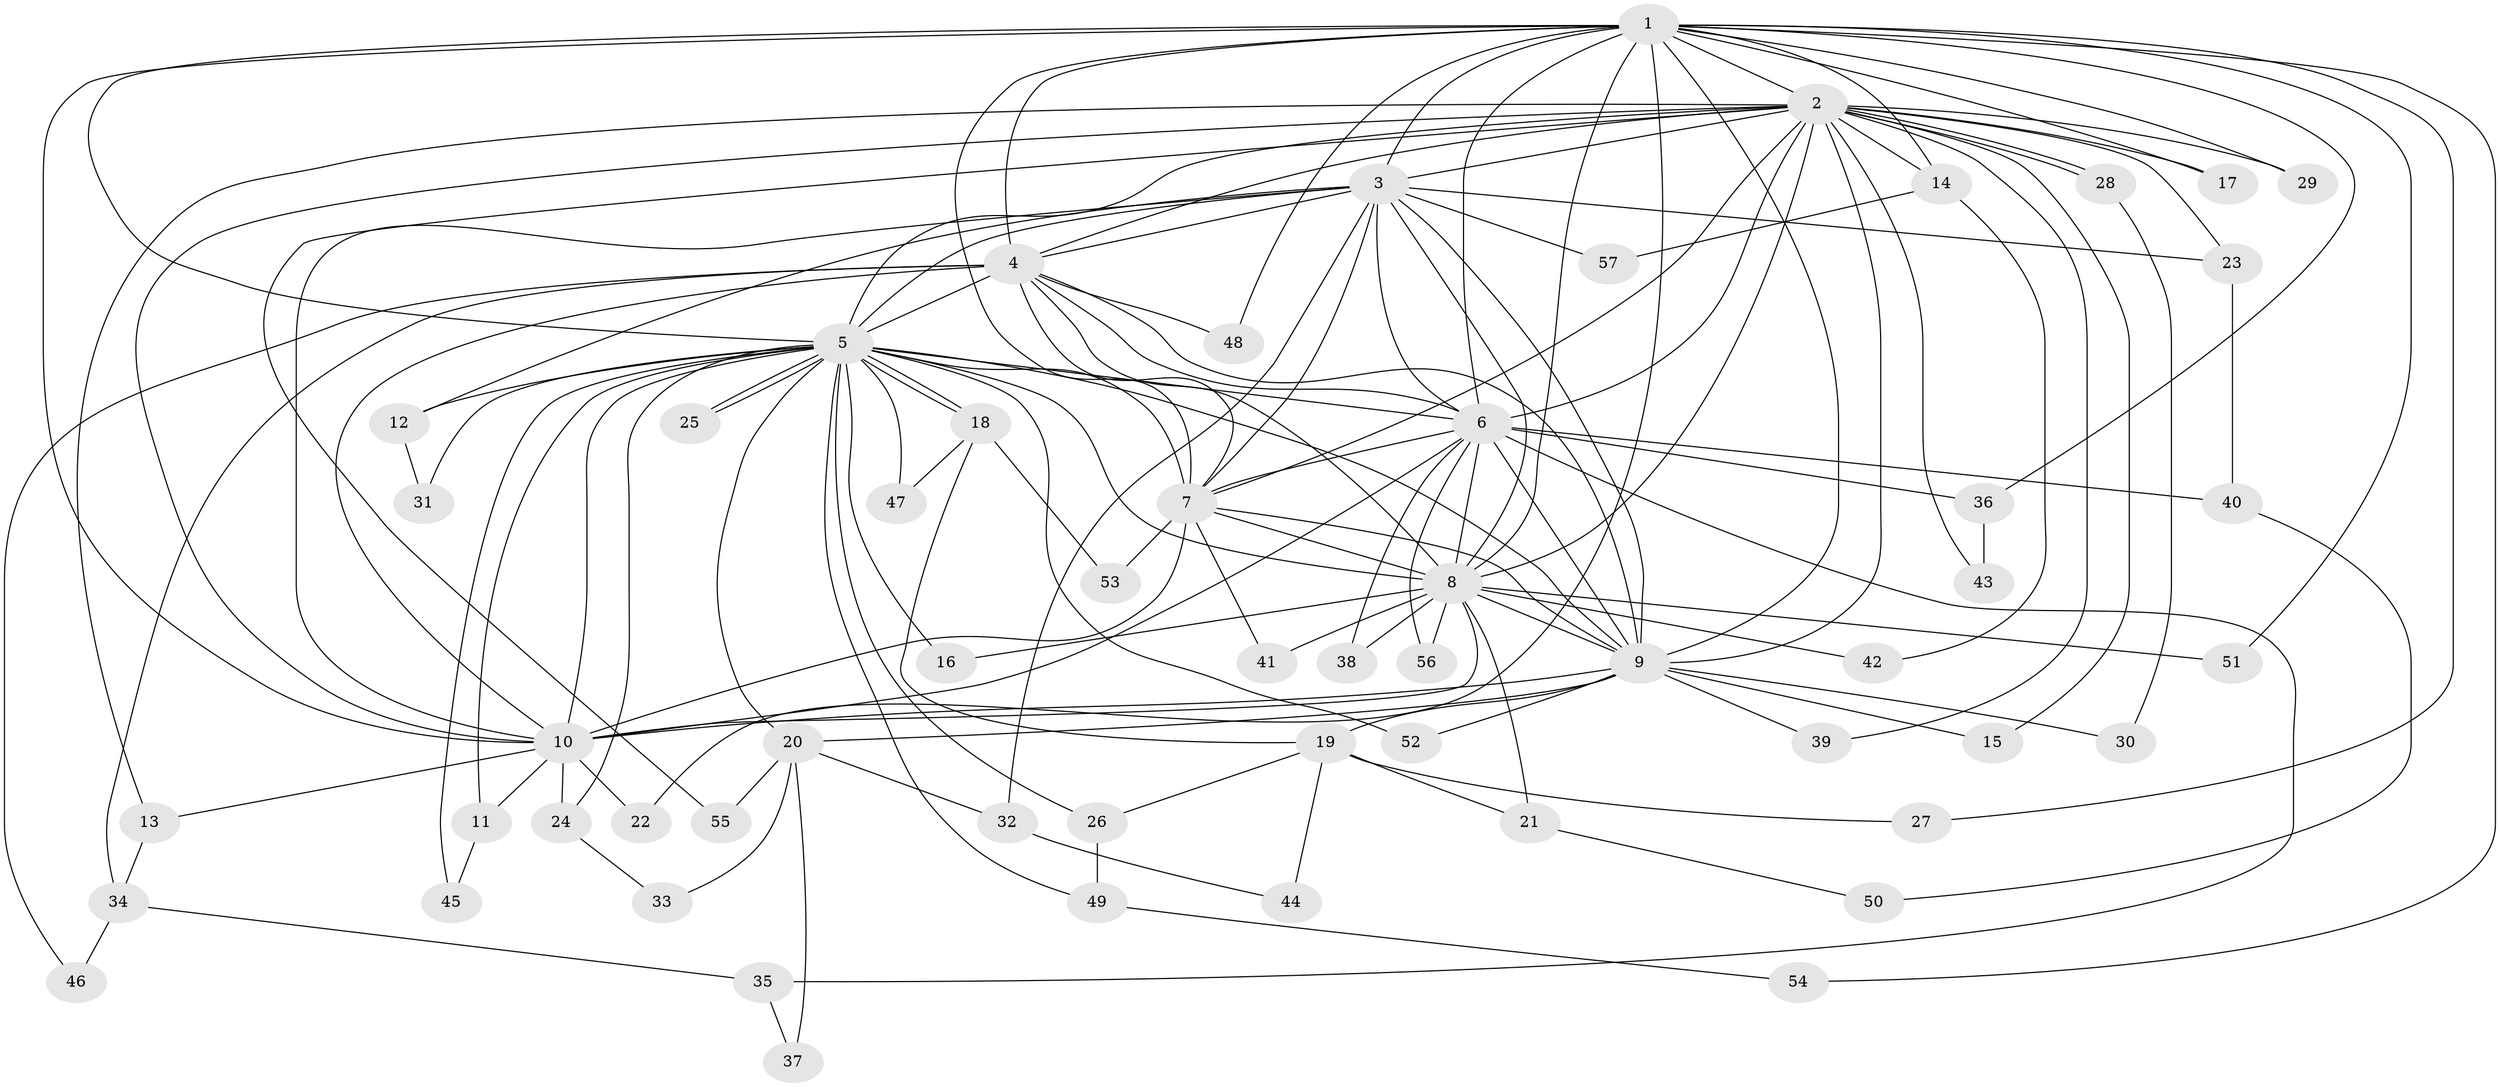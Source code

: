 // coarse degree distribution, {2: 0.21739130434782608, 13: 0.08695652173913043, 7: 0.043478260869565216, 1: 0.08695652173913043, 10: 0.043478260869565216, 3: 0.30434782608695654, 8: 0.08695652173913043, 4: 0.043478260869565216, 11: 0.043478260869565216, 5: 0.043478260869565216}
// Generated by graph-tools (version 1.1) at 2025/36/03/04/25 23:36:24]
// undirected, 57 vertices, 139 edges
graph export_dot {
  node [color=gray90,style=filled];
  1;
  2;
  3;
  4;
  5;
  6;
  7;
  8;
  9;
  10;
  11;
  12;
  13;
  14;
  15;
  16;
  17;
  18;
  19;
  20;
  21;
  22;
  23;
  24;
  25;
  26;
  27;
  28;
  29;
  30;
  31;
  32;
  33;
  34;
  35;
  36;
  37;
  38;
  39;
  40;
  41;
  42;
  43;
  44;
  45;
  46;
  47;
  48;
  49;
  50;
  51;
  52;
  53;
  54;
  55;
  56;
  57;
  1 -- 2;
  1 -- 3;
  1 -- 4;
  1 -- 5;
  1 -- 6;
  1 -- 7;
  1 -- 8;
  1 -- 9;
  1 -- 10;
  1 -- 14;
  1 -- 17;
  1 -- 22;
  1 -- 27;
  1 -- 29;
  1 -- 36;
  1 -- 48;
  1 -- 51;
  1 -- 54;
  2 -- 3;
  2 -- 4;
  2 -- 5;
  2 -- 6;
  2 -- 7;
  2 -- 8;
  2 -- 9;
  2 -- 10;
  2 -- 13;
  2 -- 14;
  2 -- 15;
  2 -- 17;
  2 -- 23;
  2 -- 28;
  2 -- 28;
  2 -- 29;
  2 -- 39;
  2 -- 43;
  2 -- 55;
  3 -- 4;
  3 -- 5;
  3 -- 6;
  3 -- 7;
  3 -- 8;
  3 -- 9;
  3 -- 10;
  3 -- 12;
  3 -- 23;
  3 -- 32;
  3 -- 57;
  4 -- 5;
  4 -- 6;
  4 -- 7;
  4 -- 8;
  4 -- 9;
  4 -- 10;
  4 -- 34;
  4 -- 46;
  4 -- 48;
  5 -- 6;
  5 -- 7;
  5 -- 8;
  5 -- 9;
  5 -- 10;
  5 -- 11;
  5 -- 12;
  5 -- 16;
  5 -- 18;
  5 -- 18;
  5 -- 20;
  5 -- 24;
  5 -- 25;
  5 -- 25;
  5 -- 26;
  5 -- 31;
  5 -- 45;
  5 -- 47;
  5 -- 49;
  5 -- 52;
  6 -- 7;
  6 -- 8;
  6 -- 9;
  6 -- 10;
  6 -- 35;
  6 -- 36;
  6 -- 38;
  6 -- 40;
  6 -- 56;
  7 -- 8;
  7 -- 9;
  7 -- 10;
  7 -- 41;
  7 -- 53;
  8 -- 9;
  8 -- 10;
  8 -- 16;
  8 -- 21;
  8 -- 38;
  8 -- 41;
  8 -- 42;
  8 -- 51;
  8 -- 56;
  9 -- 10;
  9 -- 15;
  9 -- 19;
  9 -- 20;
  9 -- 30;
  9 -- 39;
  9 -- 52;
  10 -- 11;
  10 -- 13;
  10 -- 22;
  10 -- 24;
  11 -- 45;
  12 -- 31;
  13 -- 34;
  14 -- 42;
  14 -- 57;
  18 -- 19;
  18 -- 47;
  18 -- 53;
  19 -- 21;
  19 -- 26;
  19 -- 27;
  19 -- 44;
  20 -- 32;
  20 -- 33;
  20 -- 37;
  20 -- 55;
  21 -- 50;
  23 -- 40;
  24 -- 33;
  26 -- 49;
  28 -- 30;
  32 -- 44;
  34 -- 35;
  34 -- 46;
  35 -- 37;
  36 -- 43;
  40 -- 50;
  49 -- 54;
}
